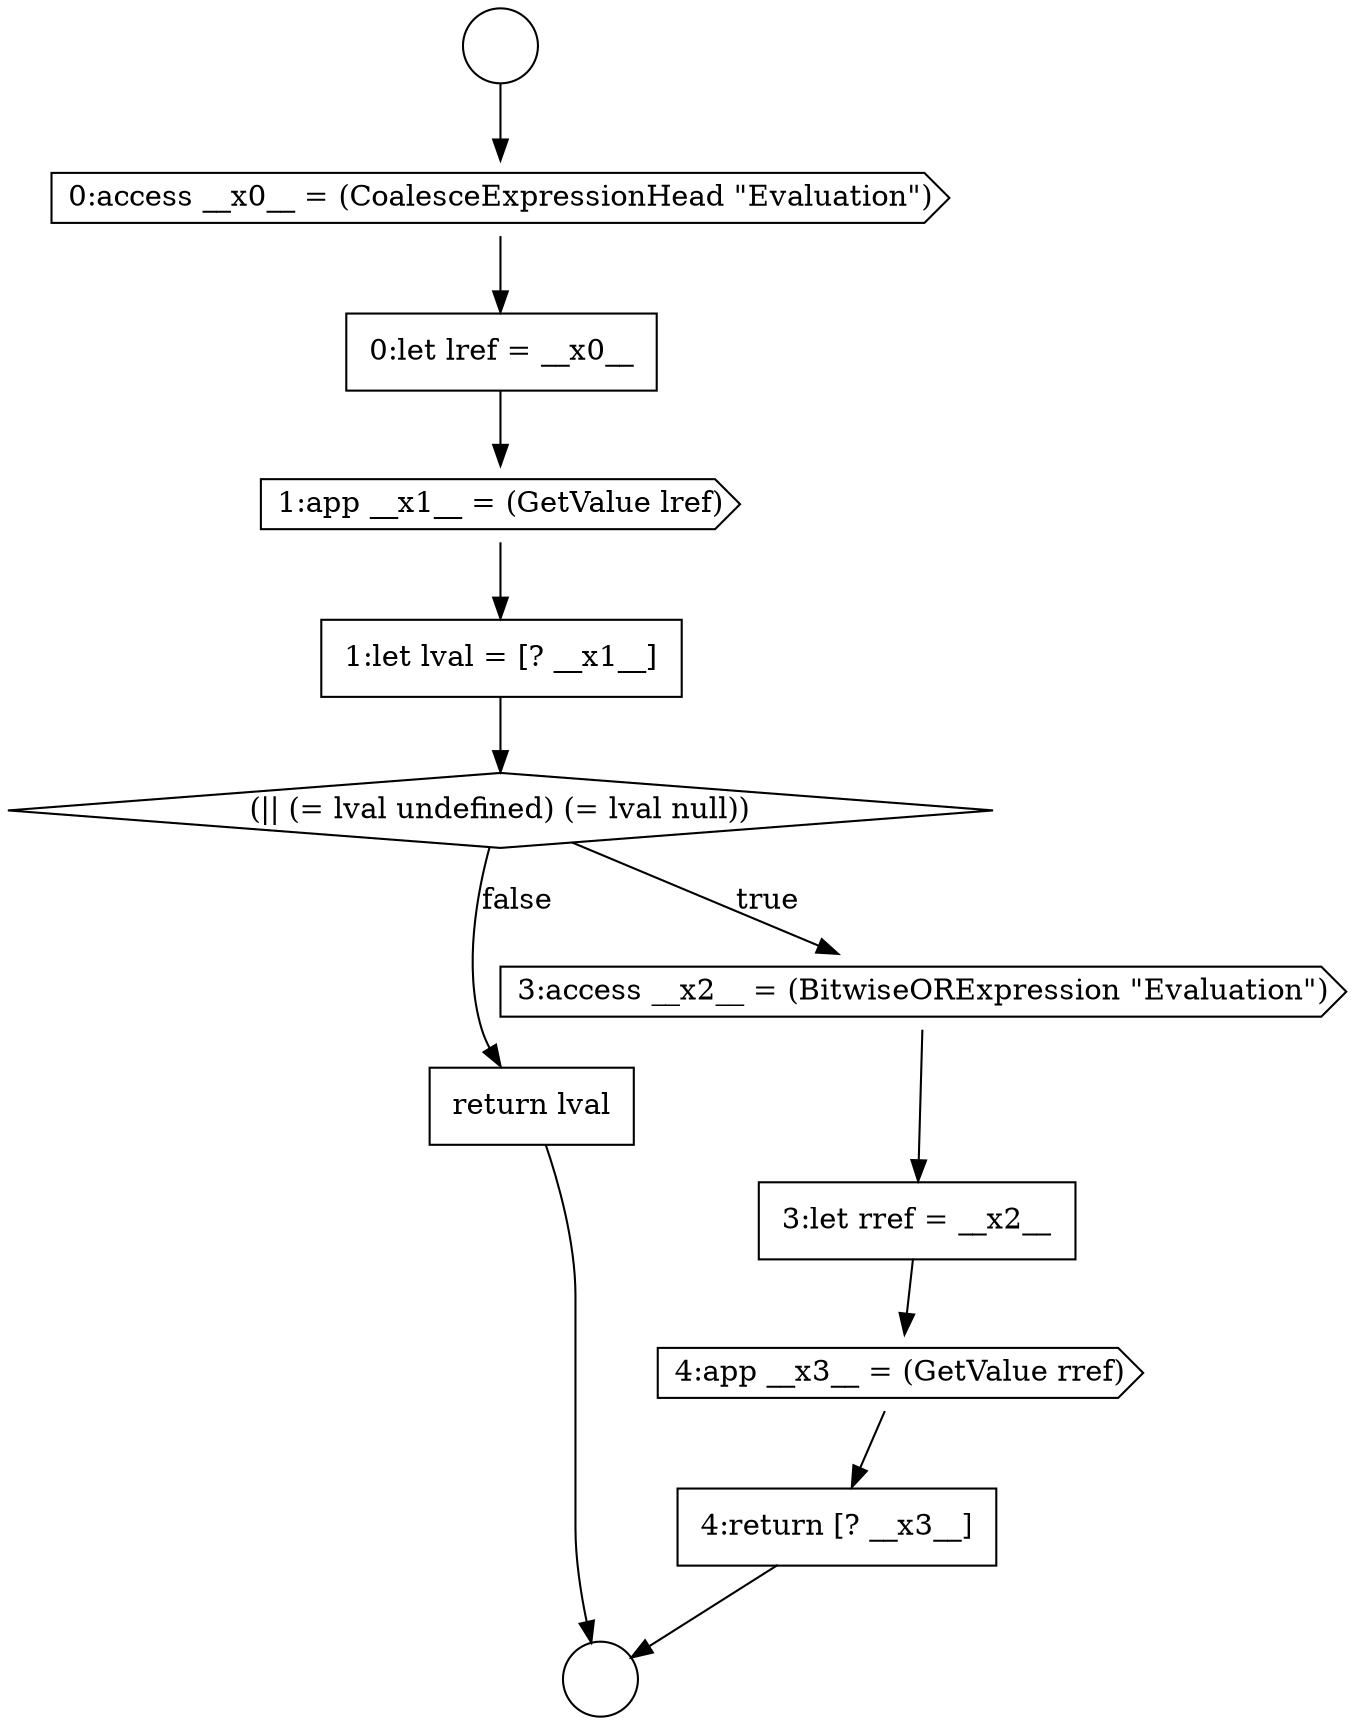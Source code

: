 digraph {
  node5518 [shape=none, margin=0, label=<<font color="black">
    <table border="0" cellborder="1" cellspacing="0" cellpadding="10">
      <tr><td align="left">0:let lref = __x0__</td></tr>
    </table>
  </font>> color="black" fillcolor="white" style=filled]
  node5521 [shape=diamond, label=<<font color="black">(|| (= lval undefined) (= lval null))</font>> color="black" fillcolor="white" style=filled]
  node5526 [shape=none, margin=0, label=<<font color="black">
    <table border="0" cellborder="1" cellspacing="0" cellpadding="10">
      <tr><td align="left">return lval</td></tr>
    </table>
  </font>> color="black" fillcolor="white" style=filled]
  node5519 [shape=cds, label=<<font color="black">1:app __x1__ = (GetValue lref)</font>> color="black" fillcolor="white" style=filled]
  node5515 [shape=circle label=" " color="black" fillcolor="white" style=filled]
  node5520 [shape=none, margin=0, label=<<font color="black">
    <table border="0" cellborder="1" cellspacing="0" cellpadding="10">
      <tr><td align="left">1:let lval = [? __x1__]</td></tr>
    </table>
  </font>> color="black" fillcolor="white" style=filled]
  node5516 [shape=circle label=" " color="black" fillcolor="white" style=filled]
  node5523 [shape=none, margin=0, label=<<font color="black">
    <table border="0" cellborder="1" cellspacing="0" cellpadding="10">
      <tr><td align="left">3:let rref = __x2__</td></tr>
    </table>
  </font>> color="black" fillcolor="white" style=filled]
  node5517 [shape=cds, label=<<font color="black">0:access __x0__ = (CoalesceExpressionHead &quot;Evaluation&quot;)</font>> color="black" fillcolor="white" style=filled]
  node5522 [shape=cds, label=<<font color="black">3:access __x2__ = (BitwiseORExpression &quot;Evaluation&quot;)</font>> color="black" fillcolor="white" style=filled]
  node5524 [shape=cds, label=<<font color="black">4:app __x3__ = (GetValue rref)</font>> color="black" fillcolor="white" style=filled]
  node5525 [shape=none, margin=0, label=<<font color="black">
    <table border="0" cellborder="1" cellspacing="0" cellpadding="10">
      <tr><td align="left">4:return [? __x3__]</td></tr>
    </table>
  </font>> color="black" fillcolor="white" style=filled]
  node5517 -> node5518 [ color="black"]
  node5523 -> node5524 [ color="black"]
  node5525 -> node5516 [ color="black"]
  node5524 -> node5525 [ color="black"]
  node5522 -> node5523 [ color="black"]
  node5526 -> node5516 [ color="black"]
  node5518 -> node5519 [ color="black"]
  node5519 -> node5520 [ color="black"]
  node5515 -> node5517 [ color="black"]
  node5521 -> node5522 [label=<<font color="black">true</font>> color="black"]
  node5521 -> node5526 [label=<<font color="black">false</font>> color="black"]
  node5520 -> node5521 [ color="black"]
}
